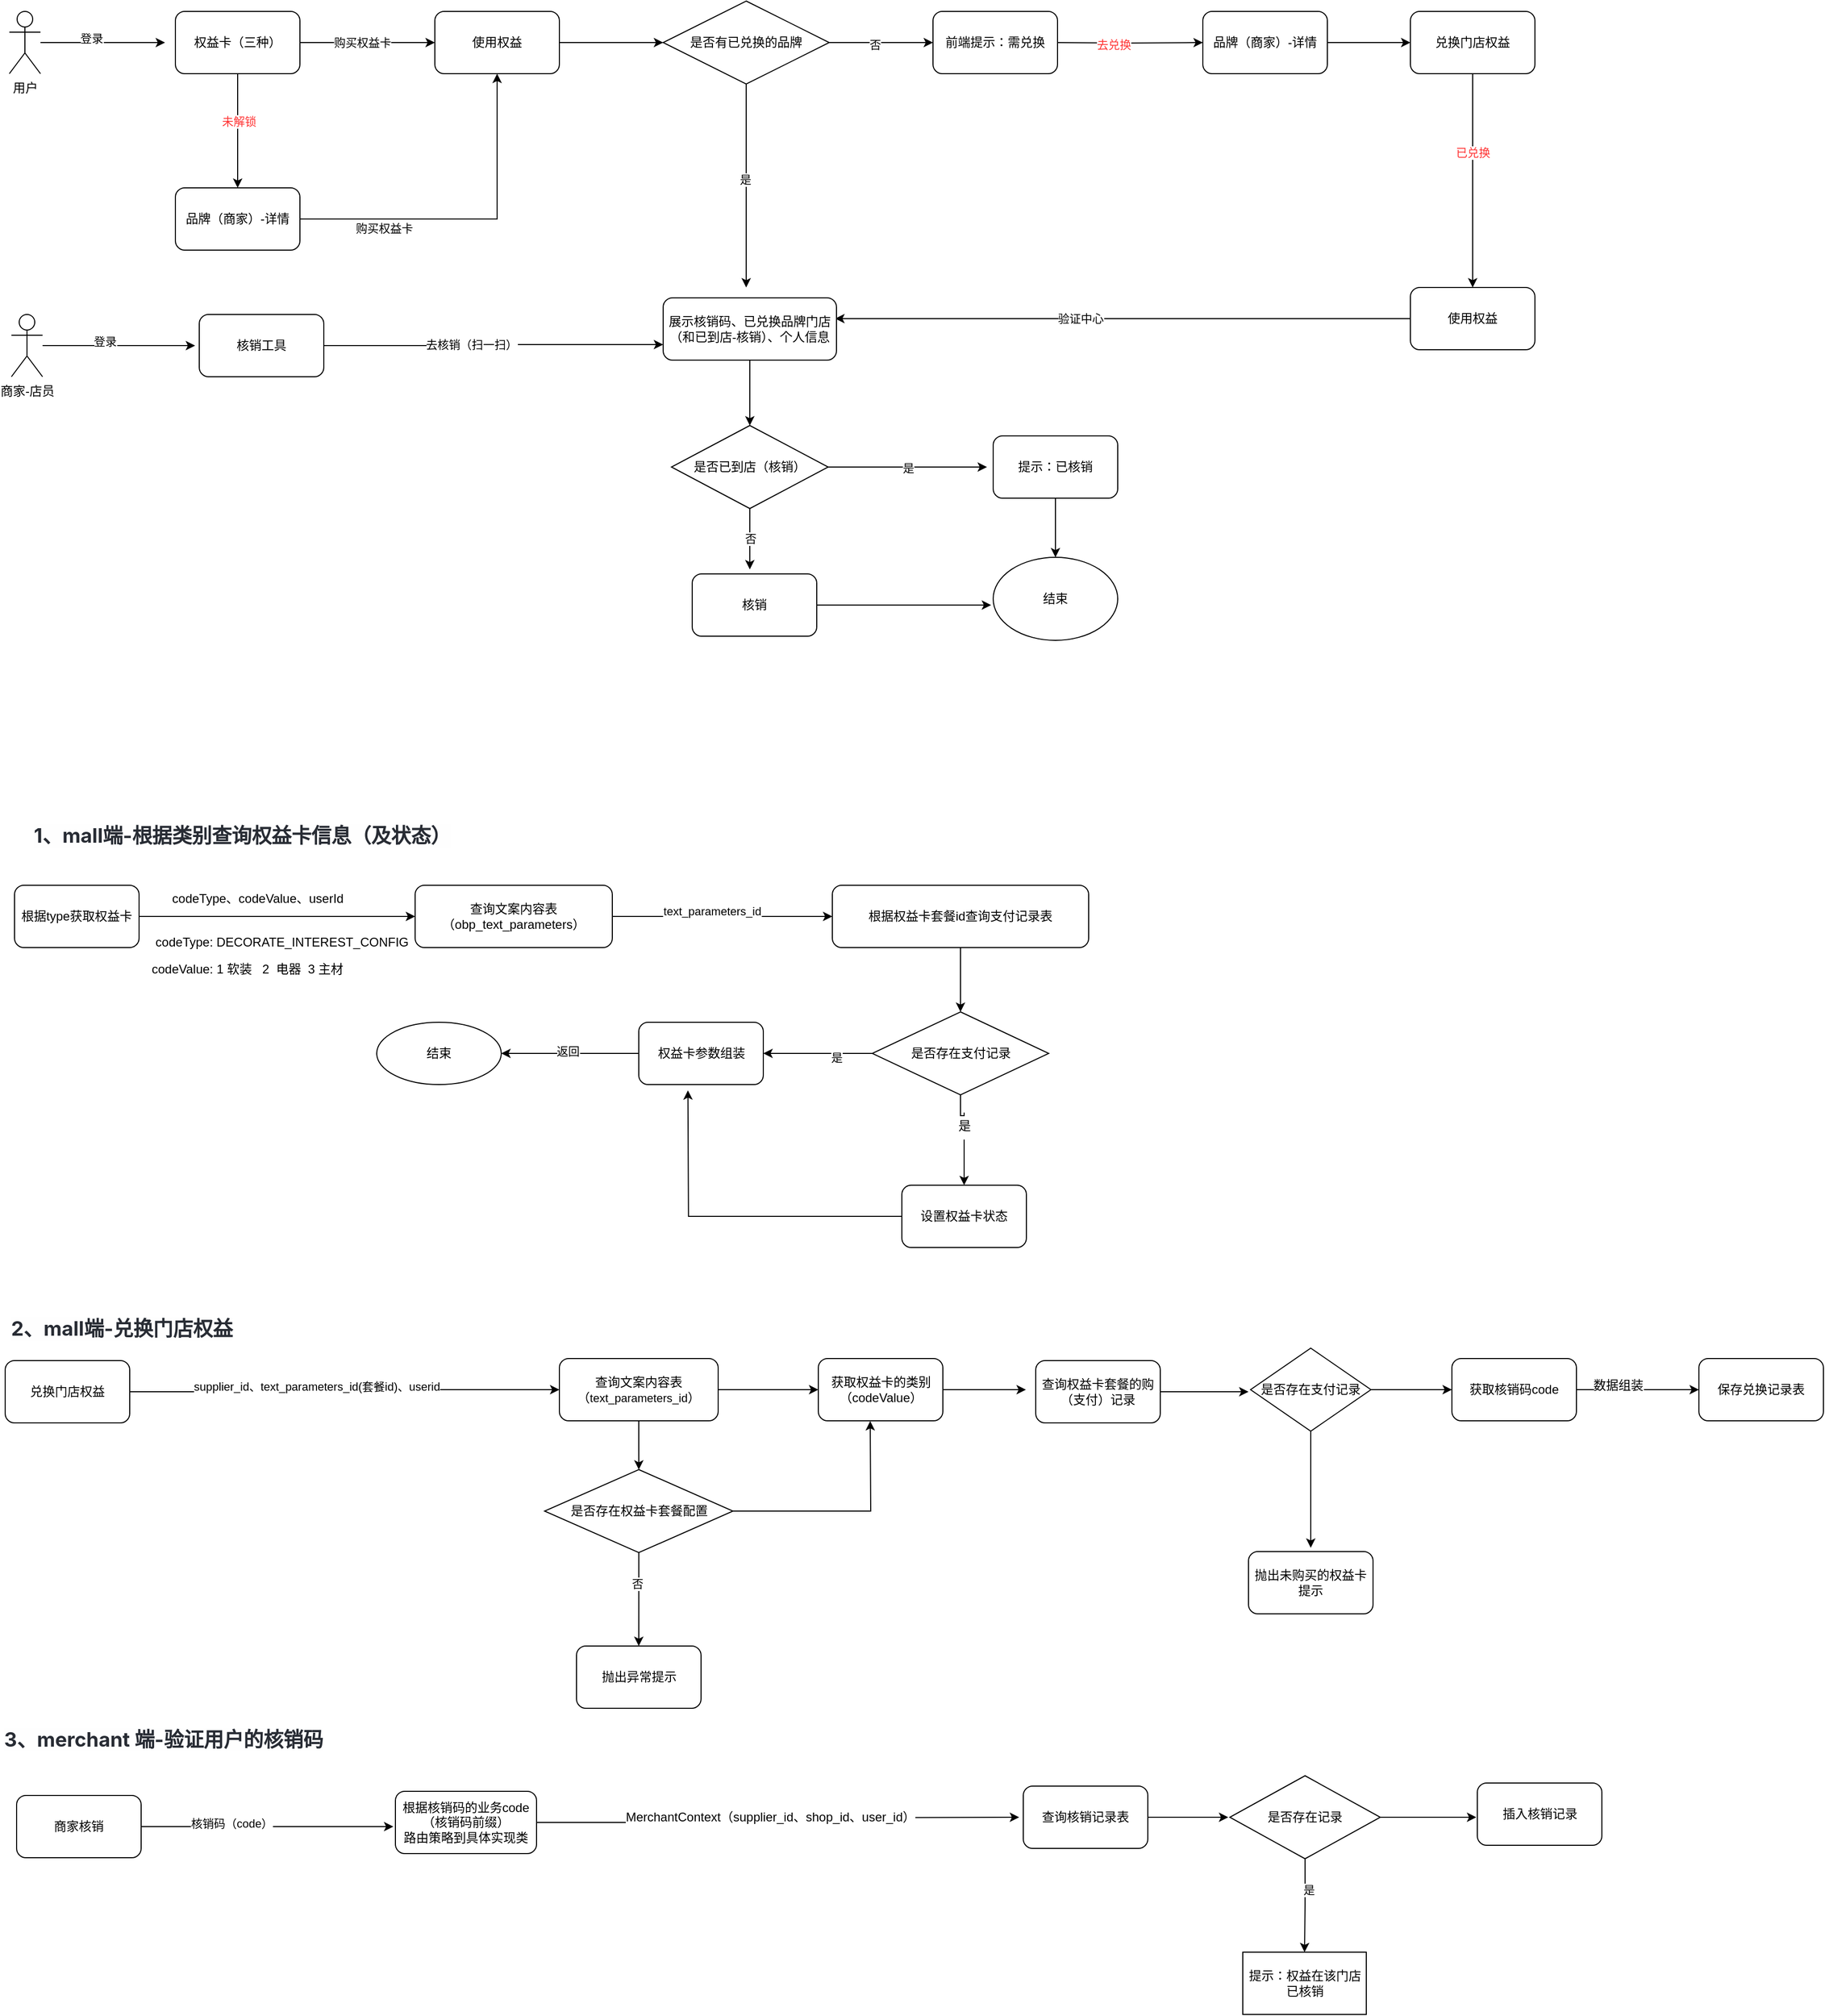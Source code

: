 <mxfile version="20.5.3" type="github">
  <diagram id="GZfsAGJctMVChtoru6VE" name="第 1 页">
    <mxGraphModel dx="2902" dy="1308" grid="0" gridSize="10" guides="1" tooltips="1" connect="1" arrows="1" fold="1" page="0" pageScale="1" pageWidth="827" pageHeight="1169" math="0" shadow="0">
      <root>
        <mxCell id="0" />
        <mxCell id="1" parent="0" />
        <mxCell id="xFcmR9xmU-9RzkkyPMSG-3" style="edgeStyle=orthogonalEdgeStyle;rounded=0;orthogonalLoop=1;jettySize=auto;html=1;" edge="1" parent="1" source="xFcmR9xmU-9RzkkyPMSG-1">
          <mxGeometry relative="1" as="geometry">
            <mxPoint x="200" y="150" as="targetPoint" />
          </mxGeometry>
        </mxCell>
        <mxCell id="xFcmR9xmU-9RzkkyPMSG-10" value="登录" style="edgeLabel;html=1;align=center;verticalAlign=middle;resizable=0;points=[];" vertex="1" connectable="0" parent="xFcmR9xmU-9RzkkyPMSG-3">
          <mxGeometry x="-0.183" y="4" relative="1" as="geometry">
            <mxPoint as="offset" />
          </mxGeometry>
        </mxCell>
        <mxCell id="xFcmR9xmU-9RzkkyPMSG-1" value="用户" style="shape=umlActor;verticalLabelPosition=bottom;verticalAlign=top;html=1;outlineConnect=0;" vertex="1" parent="1">
          <mxGeometry x="50" y="120" width="30" height="60" as="geometry" />
        </mxCell>
        <mxCell id="xFcmR9xmU-9RzkkyPMSG-5" value="" style="edgeStyle=orthogonalEdgeStyle;rounded=0;orthogonalLoop=1;jettySize=auto;html=1;" edge="1" parent="1" source="xFcmR9xmU-9RzkkyPMSG-2" target="xFcmR9xmU-9RzkkyPMSG-4">
          <mxGeometry relative="1" as="geometry" />
        </mxCell>
        <mxCell id="xFcmR9xmU-9RzkkyPMSG-14" value="购买权益卡" style="edgeLabel;html=1;align=center;verticalAlign=middle;resizable=0;points=[];" vertex="1" connectable="0" parent="xFcmR9xmU-9RzkkyPMSG-5">
          <mxGeometry x="-0.277" y="-2" relative="1" as="geometry">
            <mxPoint x="13" y="-2" as="offset" />
          </mxGeometry>
        </mxCell>
        <mxCell id="xFcmR9xmU-9RzkkyPMSG-8" value="" style="edgeStyle=orthogonalEdgeStyle;rounded=0;orthogonalLoop=1;jettySize=auto;html=1;" edge="1" parent="1" source="xFcmR9xmU-9RzkkyPMSG-2" target="xFcmR9xmU-9RzkkyPMSG-7">
          <mxGeometry relative="1" as="geometry" />
        </mxCell>
        <mxCell id="xFcmR9xmU-9RzkkyPMSG-11" value="&lt;font color=&quot;#ff3333&quot;&gt;未解锁&lt;/font&gt;" style="edgeLabel;html=1;align=center;verticalAlign=middle;resizable=0;points=[];" vertex="1" connectable="0" parent="xFcmR9xmU-9RzkkyPMSG-8">
          <mxGeometry x="-0.175" relative="1" as="geometry">
            <mxPoint x="1" as="offset" />
          </mxGeometry>
        </mxCell>
        <mxCell id="xFcmR9xmU-9RzkkyPMSG-2" value="权益卡（三种）" style="rounded=1;whiteSpace=wrap;html=1;" vertex="1" parent="1">
          <mxGeometry x="210" y="120" width="120" height="60" as="geometry" />
        </mxCell>
        <mxCell id="xFcmR9xmU-9RzkkyPMSG-16" value="" style="edgeStyle=orthogonalEdgeStyle;rounded=0;orthogonalLoop=1;jettySize=auto;html=1;" edge="1" parent="1" target="xFcmR9xmU-9RzkkyPMSG-15">
          <mxGeometry relative="1" as="geometry">
            <mxPoint x="1050" y="150" as="sourcePoint" />
          </mxGeometry>
        </mxCell>
        <mxCell id="xFcmR9xmU-9RzkkyPMSG-17" value="&lt;font color=&quot;#ff3333&quot;&gt;去兑换&lt;/font&gt;" style="edgeLabel;html=1;align=center;verticalAlign=middle;resizable=0;points=[];" vertex="1" connectable="0" parent="xFcmR9xmU-9RzkkyPMSG-16">
          <mxGeometry x="-0.15" y="-1" relative="1" as="geometry">
            <mxPoint as="offset" />
          </mxGeometry>
        </mxCell>
        <mxCell id="xFcmR9xmU-9RzkkyPMSG-26" value="" style="edgeStyle=orthogonalEdgeStyle;rounded=0;orthogonalLoop=1;jettySize=auto;html=1;" edge="1" parent="1" source="xFcmR9xmU-9RzkkyPMSG-4">
          <mxGeometry relative="1" as="geometry">
            <mxPoint x="680" y="150" as="targetPoint" />
          </mxGeometry>
        </mxCell>
        <mxCell id="xFcmR9xmU-9RzkkyPMSG-4" value="使用权益" style="whiteSpace=wrap;html=1;rounded=1;" vertex="1" parent="1">
          <mxGeometry x="460" y="120" width="120" height="60" as="geometry" />
        </mxCell>
        <mxCell id="xFcmR9xmU-9RzkkyPMSG-12" style="edgeStyle=orthogonalEdgeStyle;rounded=0;orthogonalLoop=1;jettySize=auto;html=1;entryX=0.5;entryY=1;entryDx=0;entryDy=0;" edge="1" parent="1" source="xFcmR9xmU-9RzkkyPMSG-7" target="xFcmR9xmU-9RzkkyPMSG-4">
          <mxGeometry relative="1" as="geometry" />
        </mxCell>
        <mxCell id="xFcmR9xmU-9RzkkyPMSG-13" value="购买权益卡" style="edgeLabel;html=1;align=center;verticalAlign=middle;resizable=0;points=[];" vertex="1" connectable="0" parent="xFcmR9xmU-9RzkkyPMSG-12">
          <mxGeometry x="-0.553" relative="1" as="geometry">
            <mxPoint x="7" y="9" as="offset" />
          </mxGeometry>
        </mxCell>
        <mxCell id="xFcmR9xmU-9RzkkyPMSG-7" value="品牌（商家）-详情" style="whiteSpace=wrap;html=1;rounded=1;" vertex="1" parent="1">
          <mxGeometry x="210" y="290" width="120" height="60" as="geometry" />
        </mxCell>
        <mxCell id="xFcmR9xmU-9RzkkyPMSG-20" value="" style="edgeStyle=orthogonalEdgeStyle;rounded=0;orthogonalLoop=1;jettySize=auto;html=1;" edge="1" parent="1" source="xFcmR9xmU-9RzkkyPMSG-15" target="xFcmR9xmU-9RzkkyPMSG-19">
          <mxGeometry relative="1" as="geometry" />
        </mxCell>
        <mxCell id="xFcmR9xmU-9RzkkyPMSG-15" value="品牌（商家）-详情" style="whiteSpace=wrap;html=1;rounded=1;" vertex="1" parent="1">
          <mxGeometry x="1200" y="120" width="120" height="60" as="geometry" />
        </mxCell>
        <mxCell id="xFcmR9xmU-9RzkkyPMSG-23" value="" style="edgeStyle=orthogonalEdgeStyle;rounded=0;orthogonalLoop=1;jettySize=auto;html=1;" edge="1" parent="1" source="xFcmR9xmU-9RzkkyPMSG-19" target="xFcmR9xmU-9RzkkyPMSG-22">
          <mxGeometry relative="1" as="geometry" />
        </mxCell>
        <mxCell id="xFcmR9xmU-9RzkkyPMSG-24" value="&lt;font color=&quot;#ff3333&quot;&gt;已兑换&lt;/font&gt;" style="edgeLabel;html=1;align=center;verticalAlign=middle;resizable=0;points=[];" vertex="1" connectable="0" parent="xFcmR9xmU-9RzkkyPMSG-23">
          <mxGeometry x="-0.267" relative="1" as="geometry">
            <mxPoint as="offset" />
          </mxGeometry>
        </mxCell>
        <mxCell id="xFcmR9xmU-9RzkkyPMSG-19" value="兑换门店权益" style="whiteSpace=wrap;html=1;rounded=1;" vertex="1" parent="1">
          <mxGeometry x="1400" y="120" width="120" height="60" as="geometry" />
        </mxCell>
        <mxCell id="xFcmR9xmU-9RzkkyPMSG-50" style="edgeStyle=orthogonalEdgeStyle;rounded=0;orthogonalLoop=1;jettySize=auto;html=1;fontColor=#000000;" edge="1" parent="1" source="xFcmR9xmU-9RzkkyPMSG-22">
          <mxGeometry relative="1" as="geometry">
            <mxPoint x="845.75" y="416" as="targetPoint" />
          </mxGeometry>
        </mxCell>
        <mxCell id="xFcmR9xmU-9RzkkyPMSG-51" value="验证中心" style="edgeLabel;html=1;align=center;verticalAlign=middle;resizable=0;points=[];fontColor=#000000;" vertex="1" connectable="0" parent="xFcmR9xmU-9RzkkyPMSG-50">
          <mxGeometry x="0.147" y="-1" relative="1" as="geometry">
            <mxPoint x="-1" as="offset" />
          </mxGeometry>
        </mxCell>
        <mxCell id="xFcmR9xmU-9RzkkyPMSG-22" value="使用权益" style="whiteSpace=wrap;html=1;rounded=1;" vertex="1" parent="1">
          <mxGeometry x="1400" y="386" width="120" height="60" as="geometry" />
        </mxCell>
        <mxCell id="xFcmR9xmU-9RzkkyPMSG-29" value="" style="edgeStyle=orthogonalEdgeStyle;rounded=0;orthogonalLoop=1;jettySize=auto;html=1;" edge="1" parent="1" source="xFcmR9xmU-9RzkkyPMSG-27">
          <mxGeometry relative="1" as="geometry">
            <mxPoint x="760" y="386" as="targetPoint" />
          </mxGeometry>
        </mxCell>
        <mxCell id="xFcmR9xmU-9RzkkyPMSG-32" value="是" style="edgeLabel;html=1;align=center;verticalAlign=middle;resizable=0;points=[];" vertex="1" connectable="0" parent="xFcmR9xmU-9RzkkyPMSG-29">
          <mxGeometry x="-0.078" y="-1" relative="1" as="geometry">
            <mxPoint y="1" as="offset" />
          </mxGeometry>
        </mxCell>
        <mxCell id="xFcmR9xmU-9RzkkyPMSG-31" value="" style="edgeStyle=orthogonalEdgeStyle;rounded=0;orthogonalLoop=1;jettySize=auto;html=1;" edge="1" parent="1" source="xFcmR9xmU-9RzkkyPMSG-27">
          <mxGeometry relative="1" as="geometry">
            <mxPoint x="940" y="150" as="targetPoint" />
          </mxGeometry>
        </mxCell>
        <mxCell id="xFcmR9xmU-9RzkkyPMSG-33" value="否" style="edgeLabel;html=1;align=center;verticalAlign=middle;resizable=0;points=[];" vertex="1" connectable="0" parent="xFcmR9xmU-9RzkkyPMSG-31">
          <mxGeometry x="-0.12" y="-1" relative="1" as="geometry">
            <mxPoint y="1" as="offset" />
          </mxGeometry>
        </mxCell>
        <mxCell id="xFcmR9xmU-9RzkkyPMSG-27" value="是否有已兑换的品牌" style="rhombus;whiteSpace=wrap;html=1;" vertex="1" parent="1">
          <mxGeometry x="680" y="110" width="160" height="80" as="geometry" />
        </mxCell>
        <mxCell id="xFcmR9xmU-9RzkkyPMSG-35" value="前端提示：需兑换" style="rounded=1;whiteSpace=wrap;html=1;" vertex="1" parent="1">
          <mxGeometry x="940" y="120" width="120" height="60" as="geometry" />
        </mxCell>
        <mxCell id="xFcmR9xmU-9RzkkyPMSG-55" value="" style="edgeStyle=orthogonalEdgeStyle;rounded=0;orthogonalLoop=1;jettySize=auto;html=1;fontColor=#000000;" edge="1" parent="1" source="xFcmR9xmU-9RzkkyPMSG-36" target="xFcmR9xmU-9RzkkyPMSG-54">
          <mxGeometry relative="1" as="geometry" />
        </mxCell>
        <mxCell id="xFcmR9xmU-9RzkkyPMSG-36" value="展示核销码、已兑换品牌门店（和已到店-核销）、个人信息" style="rounded=1;whiteSpace=wrap;html=1;" vertex="1" parent="1">
          <mxGeometry x="680" y="396" width="167" height="60" as="geometry" />
        </mxCell>
        <mxCell id="xFcmR9xmU-9RzkkyPMSG-47" style="edgeStyle=orthogonalEdgeStyle;rounded=0;orthogonalLoop=1;jettySize=auto;html=1;fontColor=#000000;" edge="1" parent="1" source="xFcmR9xmU-9RzkkyPMSG-41">
          <mxGeometry relative="1" as="geometry">
            <mxPoint x="229" y="442" as="targetPoint" />
          </mxGeometry>
        </mxCell>
        <mxCell id="xFcmR9xmU-9RzkkyPMSG-48" value="登录" style="edgeLabel;html=1;align=center;verticalAlign=middle;resizable=0;points=[];fontColor=#000000;" vertex="1" connectable="0" parent="xFcmR9xmU-9RzkkyPMSG-47">
          <mxGeometry x="-0.173" y="4" relative="1" as="geometry">
            <mxPoint x="-1" as="offset" />
          </mxGeometry>
        </mxCell>
        <mxCell id="xFcmR9xmU-9RzkkyPMSG-41" value="商家-店员" style="shape=umlActor;verticalLabelPosition=bottom;verticalAlign=top;html=1;outlineConnect=0;fontColor=#000000;" vertex="1" parent="1">
          <mxGeometry x="52" y="412" width="30" height="60" as="geometry" />
        </mxCell>
        <mxCell id="xFcmR9xmU-9RzkkyPMSG-52" style="edgeStyle=orthogonalEdgeStyle;rounded=0;orthogonalLoop=1;jettySize=auto;html=1;entryX=0;entryY=0.75;entryDx=0;entryDy=0;fontColor=#000000;" edge="1" parent="1" source="xFcmR9xmU-9RzkkyPMSG-46" target="xFcmR9xmU-9RzkkyPMSG-36">
          <mxGeometry relative="1" as="geometry" />
        </mxCell>
        <mxCell id="xFcmR9xmU-9RzkkyPMSG-53" value="去核销（扫一扫）" style="edgeLabel;html=1;align=center;verticalAlign=middle;resizable=0;points=[];fontColor=#000000;" vertex="1" connectable="0" parent="xFcmR9xmU-9RzkkyPMSG-52">
          <mxGeometry x="-0.137" y="1" relative="1" as="geometry">
            <mxPoint as="offset" />
          </mxGeometry>
        </mxCell>
        <mxCell id="xFcmR9xmU-9RzkkyPMSG-46" value="核销工具" style="rounded=1;whiteSpace=wrap;html=1;fontColor=#000000;" vertex="1" parent="1">
          <mxGeometry x="233" y="412" width="120" height="60" as="geometry" />
        </mxCell>
        <mxCell id="xFcmR9xmU-9RzkkyPMSG-58" value="是" style="edgeStyle=orthogonalEdgeStyle;rounded=0;orthogonalLoop=1;jettySize=auto;html=1;fontColor=#000000;" edge="1" parent="1" source="xFcmR9xmU-9RzkkyPMSG-54">
          <mxGeometry relative="1" as="geometry">
            <mxPoint x="992" y="559" as="targetPoint" />
          </mxGeometry>
        </mxCell>
        <mxCell id="xFcmR9xmU-9RzkkyPMSG-60" value="否" style="edgeStyle=orthogonalEdgeStyle;rounded=0;orthogonalLoop=1;jettySize=auto;html=1;fontColor=#000000;" edge="1" parent="1" source="xFcmR9xmU-9RzkkyPMSG-54">
          <mxGeometry relative="1" as="geometry">
            <mxPoint x="763.5" y="657.625" as="targetPoint" />
          </mxGeometry>
        </mxCell>
        <mxCell id="xFcmR9xmU-9RzkkyPMSG-54" value="是否已到店（核销）" style="rhombus;whiteSpace=wrap;html=1;fontColor=#000000;" vertex="1" parent="1">
          <mxGeometry x="688" y="519" width="151" height="80" as="geometry" />
        </mxCell>
        <mxCell id="xFcmR9xmU-9RzkkyPMSG-66" value="" style="edgeStyle=orthogonalEdgeStyle;rounded=0;orthogonalLoop=1;jettySize=auto;html=1;fontColor=#000000;" edge="1" parent="1" source="xFcmR9xmU-9RzkkyPMSG-57" target="xFcmR9xmU-9RzkkyPMSG-65">
          <mxGeometry relative="1" as="geometry" />
        </mxCell>
        <mxCell id="xFcmR9xmU-9RzkkyPMSG-57" value="提示：已核销" style="rounded=1;whiteSpace=wrap;html=1;fontColor=#000000;" vertex="1" parent="1">
          <mxGeometry x="998" y="529" width="120" height="60" as="geometry" />
        </mxCell>
        <mxCell id="xFcmR9xmU-9RzkkyPMSG-64" value="" style="edgeStyle=orthogonalEdgeStyle;rounded=0;orthogonalLoop=1;jettySize=auto;html=1;fontColor=#000000;" edge="1" parent="1" source="xFcmR9xmU-9RzkkyPMSG-61">
          <mxGeometry relative="1" as="geometry">
            <mxPoint x="996" y="692" as="targetPoint" />
          </mxGeometry>
        </mxCell>
        <mxCell id="xFcmR9xmU-9RzkkyPMSG-61" value="核销" style="rounded=1;whiteSpace=wrap;html=1;fontColor=#000000;" vertex="1" parent="1">
          <mxGeometry x="708" y="662" width="120" height="60" as="geometry" />
        </mxCell>
        <mxCell id="xFcmR9xmU-9RzkkyPMSG-65" value="结束" style="ellipse;whiteSpace=wrap;html=1;fontColor=#000000;" vertex="1" parent="1">
          <mxGeometry x="998" y="646" width="120" height="80" as="geometry" />
        </mxCell>
        <mxCell id="xFcmR9xmU-9RzkkyPMSG-69" value="" style="edgeStyle=orthogonalEdgeStyle;rounded=0;orthogonalLoop=1;jettySize=auto;html=1;fontColor=#000000;" edge="1" parent="1" source="xFcmR9xmU-9RzkkyPMSG-67" target="xFcmR9xmU-9RzkkyPMSG-68">
          <mxGeometry relative="1" as="geometry" />
        </mxCell>
        <mxCell id="xFcmR9xmU-9RzkkyPMSG-67" value="根据type获取权益卡" style="rounded=1;whiteSpace=wrap;html=1;fontColor=#000000;" vertex="1" parent="1">
          <mxGeometry x="55" y="962" width="120" height="60" as="geometry" />
        </mxCell>
        <mxCell id="xFcmR9xmU-9RzkkyPMSG-72" value="" style="edgeStyle=orthogonalEdgeStyle;rounded=0;orthogonalLoop=1;jettySize=auto;html=1;fontColor=#000000;" edge="1" parent="1" source="xFcmR9xmU-9RzkkyPMSG-68" target="xFcmR9xmU-9RzkkyPMSG-71">
          <mxGeometry relative="1" as="geometry" />
        </mxCell>
        <mxCell id="xFcmR9xmU-9RzkkyPMSG-73" value="text_parameters_id" style="edgeLabel;html=1;align=center;verticalAlign=middle;resizable=0;points=[];fontColor=#000000;" vertex="1" connectable="0" parent="xFcmR9xmU-9RzkkyPMSG-72">
          <mxGeometry x="-0.097" y="5" relative="1" as="geometry">
            <mxPoint as="offset" />
          </mxGeometry>
        </mxCell>
        <mxCell id="xFcmR9xmU-9RzkkyPMSG-68" value="查询文案内容表（obp_text_parameters）" style="whiteSpace=wrap;html=1;fontColor=#000000;rounded=1;" vertex="1" parent="1">
          <mxGeometry x="441" y="962" width="190" height="60" as="geometry" />
        </mxCell>
        <mxCell id="xFcmR9xmU-9RzkkyPMSG-70" value="codeType、codeValue、userId" style="text;html=1;align=center;verticalAlign=middle;resizable=0;points=[];autosize=1;strokeColor=none;fillColor=none;fontColor=#000000;" vertex="1" parent="1">
          <mxGeometry x="197" y="962" width="183" height="26" as="geometry" />
        </mxCell>
        <mxCell id="xFcmR9xmU-9RzkkyPMSG-75" value="" style="edgeStyle=orthogonalEdgeStyle;rounded=0;orthogonalLoop=1;jettySize=auto;html=1;fontColor=#000000;" edge="1" parent="1" source="xFcmR9xmU-9RzkkyPMSG-71" target="xFcmR9xmU-9RzkkyPMSG-74">
          <mxGeometry relative="1" as="geometry" />
        </mxCell>
        <mxCell id="xFcmR9xmU-9RzkkyPMSG-71" value="根据权益卡套餐id查询支付记录表" style="whiteSpace=wrap;html=1;fontColor=#000000;rounded=1;" vertex="1" parent="1">
          <mxGeometry x="843" y="962" width="247" height="60" as="geometry" />
        </mxCell>
        <mxCell id="xFcmR9xmU-9RzkkyPMSG-77" value="" style="edgeStyle=orthogonalEdgeStyle;rounded=0;orthogonalLoop=1;jettySize=auto;html=1;fontColor=#000000;startArrow=none;" edge="1" parent="1" source="xFcmR9xmU-9RzkkyPMSG-81" target="xFcmR9xmU-9RzkkyPMSG-76">
          <mxGeometry relative="1" as="geometry" />
        </mxCell>
        <mxCell id="xFcmR9xmU-9RzkkyPMSG-79" value="" style="edgeStyle=orthogonalEdgeStyle;rounded=0;orthogonalLoop=1;jettySize=auto;html=1;fontColor=#000000;" edge="1" parent="1" source="xFcmR9xmU-9RzkkyPMSG-74" target="xFcmR9xmU-9RzkkyPMSG-78">
          <mxGeometry relative="1" as="geometry" />
        </mxCell>
        <mxCell id="xFcmR9xmU-9RzkkyPMSG-80" value="是" style="edgeLabel;html=1;align=center;verticalAlign=middle;resizable=0;points=[];fontColor=#000000;" vertex="1" connectable="0" parent="xFcmR9xmU-9RzkkyPMSG-79">
          <mxGeometry x="-0.337" y="4" relative="1" as="geometry">
            <mxPoint as="offset" />
          </mxGeometry>
        </mxCell>
        <mxCell id="xFcmR9xmU-9RzkkyPMSG-74" value="是否存在支付记录" style="rhombus;whiteSpace=wrap;html=1;fontColor=#000000;" vertex="1" parent="1">
          <mxGeometry x="881.5" y="1084" width="170" height="80" as="geometry" />
        </mxCell>
        <mxCell id="xFcmR9xmU-9RzkkyPMSG-85" style="edgeStyle=orthogonalEdgeStyle;rounded=0;orthogonalLoop=1;jettySize=auto;html=1;fontColor=#000000;" edge="1" parent="1" source="xFcmR9xmU-9RzkkyPMSG-76">
          <mxGeometry relative="1" as="geometry">
            <mxPoint x="703.857" y="1159.571" as="targetPoint" />
          </mxGeometry>
        </mxCell>
        <mxCell id="xFcmR9xmU-9RzkkyPMSG-76" value="设置权益卡状态" style="rounded=1;whiteSpace=wrap;html=1;fontColor=#000000;" vertex="1" parent="1">
          <mxGeometry x="910" y="1251" width="120" height="60" as="geometry" />
        </mxCell>
        <mxCell id="xFcmR9xmU-9RzkkyPMSG-87" value="" style="edgeStyle=orthogonalEdgeStyle;rounded=0;orthogonalLoop=1;jettySize=auto;html=1;fontColor=#000000;" edge="1" parent="1" source="xFcmR9xmU-9RzkkyPMSG-78" target="xFcmR9xmU-9RzkkyPMSG-86">
          <mxGeometry relative="1" as="geometry" />
        </mxCell>
        <mxCell id="xFcmR9xmU-9RzkkyPMSG-88" value="返回" style="edgeLabel;html=1;align=center;verticalAlign=middle;resizable=0;points=[];fontColor=#000000;" vertex="1" connectable="0" parent="xFcmR9xmU-9RzkkyPMSG-87">
          <mxGeometry x="0.032" y="-2" relative="1" as="geometry">
            <mxPoint as="offset" />
          </mxGeometry>
        </mxCell>
        <mxCell id="xFcmR9xmU-9RzkkyPMSG-78" value="权益卡参数组装" style="rounded=1;whiteSpace=wrap;html=1;fontColor=#000000;" vertex="1" parent="1">
          <mxGeometry x="656.5" y="1094" width="120" height="60" as="geometry" />
        </mxCell>
        <mxCell id="xFcmR9xmU-9RzkkyPMSG-81" value="是" style="text;html=1;align=center;verticalAlign=middle;resizable=0;points=[];autosize=1;strokeColor=none;fillColor=none;fontColor=#000000;" vertex="1" parent="1">
          <mxGeometry x="955" y="1181" width="30" height="26" as="geometry" />
        </mxCell>
        <mxCell id="xFcmR9xmU-9RzkkyPMSG-82" value="" style="edgeStyle=orthogonalEdgeStyle;rounded=0;orthogonalLoop=1;jettySize=auto;html=1;fontColor=#000000;endArrow=none;" edge="1" parent="1" source="xFcmR9xmU-9RzkkyPMSG-74" target="xFcmR9xmU-9RzkkyPMSG-81">
          <mxGeometry relative="1" as="geometry">
            <mxPoint x="966.5" y="1164" as="sourcePoint" />
            <mxPoint x="966.5" y="1254" as="targetPoint" />
          </mxGeometry>
        </mxCell>
        <mxCell id="xFcmR9xmU-9RzkkyPMSG-86" value="结束" style="ellipse;whiteSpace=wrap;html=1;fontColor=#000000;rounded=1;" vertex="1" parent="1">
          <mxGeometry x="404" y="1094" width="120" height="60" as="geometry" />
        </mxCell>
        <mxCell id="xFcmR9xmU-9RzkkyPMSG-93" value="" style="edgeStyle=orthogonalEdgeStyle;rounded=0;orthogonalLoop=1;jettySize=auto;html=1;fontColor=#000000;" edge="1" parent="1" source="xFcmR9xmU-9RzkkyPMSG-90" target="xFcmR9xmU-9RzkkyPMSG-92">
          <mxGeometry relative="1" as="geometry" />
        </mxCell>
        <mxCell id="xFcmR9xmU-9RzkkyPMSG-95" value="supplier_id、text_parameters_id(套餐id)、userid" style="edgeLabel;html=1;align=center;verticalAlign=middle;resizable=0;points=[];fontColor=#000000;" vertex="1" connectable="0" parent="xFcmR9xmU-9RzkkyPMSG-93">
          <mxGeometry x="-0.608" relative="1" as="geometry">
            <mxPoint x="98" y="-5" as="offset" />
          </mxGeometry>
        </mxCell>
        <mxCell id="xFcmR9xmU-9RzkkyPMSG-90" value="兑换门店权益" style="rounded=1;whiteSpace=wrap;html=1;fontColor=#000000;" vertex="1" parent="1">
          <mxGeometry x="46" y="1420" width="120" height="60" as="geometry" />
        </mxCell>
        <mxCell id="xFcmR9xmU-9RzkkyPMSG-91" value="&lt;h5 style=&quot;box-sizing: border-box; break-after: avoid-page; break-inside: avoid; orphans: 4; font-size: 1.2rem; margin-top: 1rem; margin-bottom: 1rem; position: relative; caret-color: rgb(40, 44, 52); color: rgb(40, 44, 52); font-family: -apple-system, BlinkMacSystemFont, &amp;quot;Helvetica Neue&amp;quot;, Helvetica, &amp;quot;PingFang SC&amp;quot;, &amp;quot;Microsoft YaHei&amp;quot;, sans-serif; text-align: justify; background-color: rgb(254, 254, 254);&quot; class=&quot;md-end-block md-heading md-focus&quot;&gt;&lt;span style=&quot;box-sizing: border-box;&quot; class=&quot;md-plain md-expand&quot;&gt;1、mall端-根据类别查询权益卡信息（及状态）&lt;/span&gt;&lt;/h5&gt;" style="text;html=1;align=center;verticalAlign=middle;resizable=0;points=[];autosize=1;strokeColor=none;fillColor=none;fontColor=#000000;" vertex="1" parent="1">
          <mxGeometry x="64" y="880" width="420" height="67" as="geometry" />
        </mxCell>
        <mxCell id="xFcmR9xmU-9RzkkyPMSG-97" value="" style="edgeStyle=orthogonalEdgeStyle;rounded=0;orthogonalLoop=1;jettySize=auto;html=1;fontColor=#000000;" edge="1" parent="1" source="xFcmR9xmU-9RzkkyPMSG-92" target="xFcmR9xmU-9RzkkyPMSG-96">
          <mxGeometry relative="1" as="geometry" />
        </mxCell>
        <mxCell id="xFcmR9xmU-9RzkkyPMSG-102" value="" style="edgeStyle=orthogonalEdgeStyle;rounded=0;orthogonalLoop=1;jettySize=auto;html=1;fontColor=#000000;" edge="1" parent="1" source="xFcmR9xmU-9RzkkyPMSG-92" target="xFcmR9xmU-9RzkkyPMSG-101">
          <mxGeometry relative="1" as="geometry" />
        </mxCell>
        <mxCell id="xFcmR9xmU-9RzkkyPMSG-92" value="查询文案内容表（&lt;span style=&quot;font-size: 11px;&quot;&gt;text_parameters_id&lt;/span&gt;）" style="whiteSpace=wrap;html=1;fontColor=#000000;rounded=1;" vertex="1" parent="1">
          <mxGeometry x="580" y="1418" width="153" height="60" as="geometry" />
        </mxCell>
        <mxCell id="xFcmR9xmU-9RzkkyPMSG-147" style="edgeStyle=orthogonalEdgeStyle;rounded=0;orthogonalLoop=1;jettySize=auto;html=1;fontColor=#000000;" edge="1" parent="1" source="xFcmR9xmU-9RzkkyPMSG-96">
          <mxGeometry relative="1" as="geometry">
            <mxPoint x="1029.5" y="1448" as="targetPoint" />
          </mxGeometry>
        </mxCell>
        <mxCell id="xFcmR9xmU-9RzkkyPMSG-96" value="获取权益卡的类别（codeValue）" style="whiteSpace=wrap;html=1;fontColor=#000000;rounded=1;" vertex="1" parent="1">
          <mxGeometry x="829.5" y="1418" width="120" height="60" as="geometry" />
        </mxCell>
        <mxCell id="xFcmR9xmU-9RzkkyPMSG-104" value="" style="edgeStyle=orthogonalEdgeStyle;rounded=0;orthogonalLoop=1;jettySize=auto;html=1;fontColor=#000000;" edge="1" parent="1" source="xFcmR9xmU-9RzkkyPMSG-101" target="xFcmR9xmU-9RzkkyPMSG-103">
          <mxGeometry relative="1" as="geometry" />
        </mxCell>
        <mxCell id="xFcmR9xmU-9RzkkyPMSG-105" value="否" style="edgeLabel;html=1;align=center;verticalAlign=middle;resizable=0;points=[];fontColor=#000000;" vertex="1" connectable="0" parent="xFcmR9xmU-9RzkkyPMSG-104">
          <mxGeometry x="-0.317" y="-2" relative="1" as="geometry">
            <mxPoint y="-1" as="offset" />
          </mxGeometry>
        </mxCell>
        <mxCell id="xFcmR9xmU-9RzkkyPMSG-106" style="edgeStyle=orthogonalEdgeStyle;rounded=0;orthogonalLoop=1;jettySize=auto;html=1;fontColor=#000000;" edge="1" parent="1" source="xFcmR9xmU-9RzkkyPMSG-101">
          <mxGeometry relative="1" as="geometry">
            <mxPoint x="879.5" y="1478.25" as="targetPoint" />
          </mxGeometry>
        </mxCell>
        <mxCell id="xFcmR9xmU-9RzkkyPMSG-101" value="是否存在权益卡套餐配置" style="rhombus;whiteSpace=wrap;html=1;fontColor=#000000;" vertex="1" parent="1">
          <mxGeometry x="565.75" y="1525" width="181.5" height="80" as="geometry" />
        </mxCell>
        <mxCell id="xFcmR9xmU-9RzkkyPMSG-103" value="抛出异常提示" style="rounded=1;whiteSpace=wrap;html=1;fontColor=#000000;" vertex="1" parent="1">
          <mxGeometry x="596.5" y="1695" width="120" height="60" as="geometry" />
        </mxCell>
        <mxCell id="xFcmR9xmU-9RzkkyPMSG-107" value="&lt;div style=&quot;orphans: 4; text-align: justify;&quot;&gt;保存兑换记录表&lt;/div&gt;" style="whiteSpace=wrap;html=1;fontColor=#000000;rounded=1;" vertex="1" parent="1">
          <mxGeometry x="1678" y="1418" width="120" height="60" as="geometry" />
        </mxCell>
        <mxCell id="xFcmR9xmU-9RzkkyPMSG-109" value="&lt;h5 style=&quot;box-sizing: border-box; break-after: avoid-page; break-inside: avoid; orphans: 4; font-size: 1.2rem; margin-top: 1rem; margin-bottom: 1rem; position: relative; caret-color: rgb(40, 44, 52); color: rgb(40, 44, 52); font-family: -apple-system, BlinkMacSystemFont, &amp;quot;Helvetica Neue&amp;quot;, Helvetica, &amp;quot;PingFang SC&amp;quot;, &amp;quot;Microsoft YaHei&amp;quot;, sans-serif; text-align: justify; background-color: rgb(254, 254, 254);&quot; class=&quot;md-end-block md-heading md-focus&quot;&gt;&lt;span style=&quot;box-sizing: border-box;&quot; class=&quot;md-plain md-expand&quot;&gt;2、mall端-兑换门店权益&lt;/span&gt;&lt;/h5&gt;" style="text;html=1;align=center;verticalAlign=middle;resizable=0;points=[];autosize=1;strokeColor=none;fillColor=none;fontColor=#000000;" vertex="1" parent="1">
          <mxGeometry x="43" y="1355" width="230" height="67" as="geometry" />
        </mxCell>
        <mxCell id="xFcmR9xmU-9RzkkyPMSG-110" value="&lt;h5 style=&quot;box-sizing: border-box; break-after: avoid-page; break-inside: avoid; orphans: 4; font-size: 1.2rem; margin-top: 1rem; margin-bottom: 1rem; position: relative; caret-color: rgb(40, 44, 52); color: rgb(40, 44, 52); font-family: -apple-system, BlinkMacSystemFont, &amp;quot;Helvetica Neue&amp;quot;, Helvetica, &amp;quot;PingFang SC&amp;quot;, &amp;quot;Microsoft YaHei&amp;quot;, sans-serif; font-style: normal; font-variant-caps: normal; letter-spacing: normal; text-align: justify; text-indent: 0px; text-transform: none; word-spacing: 0px; -webkit-text-stroke-width: 0px; background-color: rgb(254, 254, 254); text-decoration: none;&quot; class=&quot;md-end-block md-heading md-focus&quot;&gt;&lt;span style=&quot;box-sizing: border-box;&quot; class=&quot;md-plain md-expand&quot;&gt;3、merchant 端-验证用户的核销码&lt;/span&gt;&lt;/h5&gt;" style="text;whiteSpace=wrap;html=1;fontColor=#000000;" vertex="1" parent="1">
          <mxGeometry x="43" y="1751" width="333" height="77" as="geometry" />
        </mxCell>
        <mxCell id="xFcmR9xmU-9RzkkyPMSG-111" value="codeType:&amp;nbsp;DECORATE_INTEREST_CONFIG&amp;nbsp;" style="text;html=1;align=center;verticalAlign=middle;resizable=0;points=[];autosize=1;strokeColor=none;fillColor=none;fontColor=#000000;" vertex="1" parent="1">
          <mxGeometry x="181" y="1004" width="265" height="26" as="geometry" />
        </mxCell>
        <mxCell id="xFcmR9xmU-9RzkkyPMSG-112" value="codeValue: 1 软装&amp;nbsp; &amp;nbsp;2&amp;nbsp; 电器&amp;nbsp; 3 主材" style="text;html=1;align=center;verticalAlign=middle;resizable=0;points=[];autosize=1;strokeColor=none;fillColor=none;fontColor=#000000;" vertex="1" parent="1">
          <mxGeometry x="177" y="1030" width="203" height="26" as="geometry" />
        </mxCell>
        <mxCell id="xFcmR9xmU-9RzkkyPMSG-115" value="" style="edgeStyle=orthogonalEdgeStyle;rounded=0;orthogonalLoop=1;jettySize=auto;html=1;fontColor=#000000;" edge="1" parent="1" source="xFcmR9xmU-9RzkkyPMSG-113">
          <mxGeometry relative="1" as="geometry">
            <mxPoint x="420" y="1869" as="targetPoint" />
          </mxGeometry>
        </mxCell>
        <mxCell id="xFcmR9xmU-9RzkkyPMSG-116" value="核销码（code）" style="edgeLabel;html=1;align=center;verticalAlign=middle;resizable=0;points=[];fontColor=#000000;" vertex="1" connectable="0" parent="xFcmR9xmU-9RzkkyPMSG-115">
          <mxGeometry x="-0.286" y="3" relative="1" as="geometry">
            <mxPoint as="offset" />
          </mxGeometry>
        </mxCell>
        <mxCell id="xFcmR9xmU-9RzkkyPMSG-113" value="商家核销" style="rounded=1;whiteSpace=wrap;html=1;fontColor=#000000;" vertex="1" parent="1">
          <mxGeometry x="57" y="1839" width="120" height="60" as="geometry" />
        </mxCell>
        <mxCell id="xFcmR9xmU-9RzkkyPMSG-119" style="edgeStyle=orthogonalEdgeStyle;rounded=0;orthogonalLoop=1;jettySize=auto;html=1;fontColor=#000000;" edge="1" parent="1" source="xFcmR9xmU-9RzkkyPMSG-114">
          <mxGeometry relative="1" as="geometry">
            <mxPoint x="1224.5" y="1860" as="targetPoint" />
          </mxGeometry>
        </mxCell>
        <mxCell id="xFcmR9xmU-9RzkkyPMSG-114" value="查询核销记录表" style="whiteSpace=wrap;html=1;fontColor=#000000;rounded=1;" vertex="1" parent="1">
          <mxGeometry x="1027" y="1830" width="120" height="60" as="geometry" />
        </mxCell>
        <mxCell id="xFcmR9xmU-9RzkkyPMSG-121" value="" style="edgeStyle=orthogonalEdgeStyle;rounded=0;orthogonalLoop=1;jettySize=auto;html=1;fontColor=#000000;" edge="1" parent="1" source="xFcmR9xmU-9RzkkyPMSG-118" target="xFcmR9xmU-9RzkkyPMSG-120">
          <mxGeometry relative="1" as="geometry" />
        </mxCell>
        <mxCell id="xFcmR9xmU-9RzkkyPMSG-122" value="是" style="edgeLabel;html=1;align=center;verticalAlign=middle;resizable=0;points=[];fontColor=#000000;" vertex="1" connectable="0" parent="xFcmR9xmU-9RzkkyPMSG-121">
          <mxGeometry x="-0.336" y="3" relative="1" as="geometry">
            <mxPoint as="offset" />
          </mxGeometry>
        </mxCell>
        <mxCell id="xFcmR9xmU-9RzkkyPMSG-124" value="" style="edgeStyle=orthogonalEdgeStyle;rounded=0;orthogonalLoop=1;jettySize=auto;html=1;fontColor=#000000;" edge="1" parent="1" source="xFcmR9xmU-9RzkkyPMSG-118">
          <mxGeometry relative="1" as="geometry">
            <mxPoint x="1463.5" y="1860.0" as="targetPoint" />
          </mxGeometry>
        </mxCell>
        <mxCell id="xFcmR9xmU-9RzkkyPMSG-118" value="是否存在记录" style="rhombus;whiteSpace=wrap;html=1;fontColor=#000000;" vertex="1" parent="1">
          <mxGeometry x="1226" y="1820" width="145" height="80" as="geometry" />
        </mxCell>
        <mxCell id="xFcmR9xmU-9RzkkyPMSG-120" value="提示：权益在该门店已核销" style="whiteSpace=wrap;html=1;fontColor=#000000;" vertex="1" parent="1">
          <mxGeometry x="1238.5" y="1990" width="119" height="60" as="geometry" />
        </mxCell>
        <mxCell id="xFcmR9xmU-9RzkkyPMSG-125" value="插入核销记录" style="rounded=1;whiteSpace=wrap;html=1;fontColor=#000000;" vertex="1" parent="1">
          <mxGeometry x="1464.5" y="1827" width="120" height="60" as="geometry" />
        </mxCell>
        <mxCell id="xFcmR9xmU-9RzkkyPMSG-129" style="edgeStyle=orthogonalEdgeStyle;rounded=0;orthogonalLoop=1;jettySize=auto;html=1;fontColor=#000000;" edge="1" parent="1" source="xFcmR9xmU-9RzkkyPMSG-126">
          <mxGeometry relative="1" as="geometry">
            <mxPoint x="1023" y="1860" as="targetPoint" />
          </mxGeometry>
        </mxCell>
        <mxCell id="xFcmR9xmU-9RzkkyPMSG-130" value="&lt;span style=&quot;font-size: 12px;&quot;&gt;MerchantContext（supplier_id、shop_id、user_id）&lt;/span&gt;" style="edgeLabel;html=1;align=center;verticalAlign=middle;resizable=0;points=[];fontColor=#000000;" vertex="1" connectable="0" parent="xFcmR9xmU-9RzkkyPMSG-129">
          <mxGeometry x="-0.361" y="2" relative="1" as="geometry">
            <mxPoint x="75" y="-3" as="offset" />
          </mxGeometry>
        </mxCell>
        <mxCell id="xFcmR9xmU-9RzkkyPMSG-126" value="根据核销码的业务code（核销码前缀）&lt;br&gt;路由策略到具体实现类" style="rounded=1;whiteSpace=wrap;html=1;fontColor=#000000;" vertex="1" parent="1">
          <mxGeometry x="422" y="1835" width="136" height="60" as="geometry" />
        </mxCell>
        <mxCell id="xFcmR9xmU-9RzkkyPMSG-134" value="" style="edgeStyle=orthogonalEdgeStyle;rounded=0;orthogonalLoop=1;jettySize=auto;html=1;fontColor=#000000;" edge="1" parent="1" source="xFcmR9xmU-9RzkkyPMSG-131">
          <mxGeometry relative="1" as="geometry">
            <mxPoint x="1244" y="1450" as="targetPoint" />
          </mxGeometry>
        </mxCell>
        <mxCell id="xFcmR9xmU-9RzkkyPMSG-131" value="查询权益卡套餐的购（支付）记录" style="rounded=1;whiteSpace=wrap;html=1;fontColor=#000000;" vertex="1" parent="1">
          <mxGeometry x="1039" y="1420" width="120" height="60" as="geometry" />
        </mxCell>
        <mxCell id="xFcmR9xmU-9RzkkyPMSG-141" style="edgeStyle=orthogonalEdgeStyle;rounded=0;orthogonalLoop=1;jettySize=auto;html=1;fontColor=#000000;" edge="1" parent="1" source="xFcmR9xmU-9RzkkyPMSG-135">
          <mxGeometry relative="1" as="geometry">
            <mxPoint x="1304" y="1600.375" as="targetPoint" />
          </mxGeometry>
        </mxCell>
        <mxCell id="xFcmR9xmU-9RzkkyPMSG-143" value="" style="edgeStyle=orthogonalEdgeStyle;rounded=0;orthogonalLoop=1;jettySize=auto;html=1;fontColor=#000000;" edge="1" parent="1" source="xFcmR9xmU-9RzkkyPMSG-135" target="xFcmR9xmU-9RzkkyPMSG-142">
          <mxGeometry relative="1" as="geometry" />
        </mxCell>
        <mxCell id="xFcmR9xmU-9RzkkyPMSG-135" value="是否存在支付记录" style="rhombus;whiteSpace=wrap;html=1;fontColor=#000000;" vertex="1" parent="1">
          <mxGeometry x="1246" y="1408" width="116" height="80" as="geometry" />
        </mxCell>
        <mxCell id="xFcmR9xmU-9RzkkyPMSG-138" value="抛出未购买的权益卡提示" style="rounded=1;whiteSpace=wrap;html=1;fontColor=#000000;" vertex="1" parent="1">
          <mxGeometry x="1244" y="1604" width="120" height="60" as="geometry" />
        </mxCell>
        <mxCell id="xFcmR9xmU-9RzkkyPMSG-144" value="" style="edgeStyle=orthogonalEdgeStyle;rounded=0;orthogonalLoop=1;jettySize=auto;html=1;fontColor=#000000;" edge="1" parent="1" source="xFcmR9xmU-9RzkkyPMSG-142" target="xFcmR9xmU-9RzkkyPMSG-107">
          <mxGeometry relative="1" as="geometry" />
        </mxCell>
        <mxCell id="xFcmR9xmU-9RzkkyPMSG-145" value="&lt;span style=&quot;font-size: 12px;&quot;&gt;数据组装&lt;/span&gt;" style="edgeLabel;html=1;align=center;verticalAlign=middle;resizable=0;points=[];fontColor=#000000;" vertex="1" connectable="0" parent="xFcmR9xmU-9RzkkyPMSG-144">
          <mxGeometry x="-0.322" y="4" relative="1" as="geometry">
            <mxPoint as="offset" />
          </mxGeometry>
        </mxCell>
        <mxCell id="xFcmR9xmU-9RzkkyPMSG-142" value="获取核销码code" style="rounded=1;whiteSpace=wrap;html=1;fontColor=#000000;" vertex="1" parent="1">
          <mxGeometry x="1440" y="1418" width="120" height="60" as="geometry" />
        </mxCell>
      </root>
    </mxGraphModel>
  </diagram>
</mxfile>
